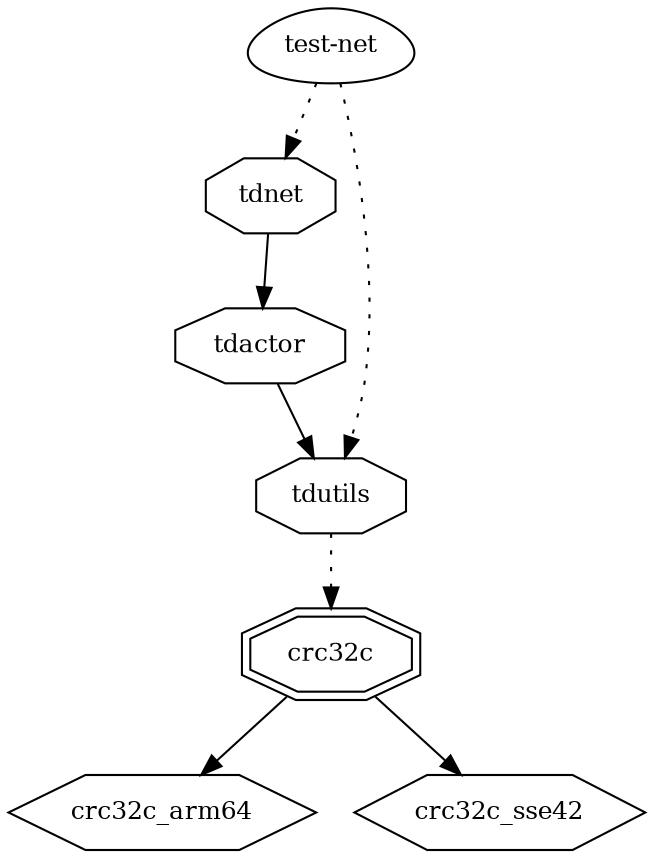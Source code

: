 digraph "test-net" {
node [
  fontsize = "12"
];
    "node111" [ label = "test-net", shape = egg ];
    "node19" [ label = "tdnet", shape = octagon ];
    "node111" -> "node19" [ style = dotted ] // test-net -> tdnet
    "node4" [ label = "tdactor", shape = octagon ];
    "node19" -> "node4"  // tdnet -> tdactor
    "node5" [ label = "tdutils", shape = octagon ];
    "node4" -> "node5"  // tdactor -> tdutils
    "node6" [ label = "crc32c", shape = doubleoctagon ];
    "node5" -> "node6" [ style = dotted ] // tdutils -> crc32c
    "node7" [ label = "crc32c_arm64", shape = hexagon ];
    "node6" -> "node7"  // crc32c -> crc32c_arm64
    "node8" [ label = "crc32c_sse42", shape = hexagon ];
    "node6" -> "node8"  // crc32c -> crc32c_sse42
    "node5" [ label = "tdutils", shape = octagon ];
    "node111" -> "node5" [ style = dotted ] // test-net -> tdutils
}
